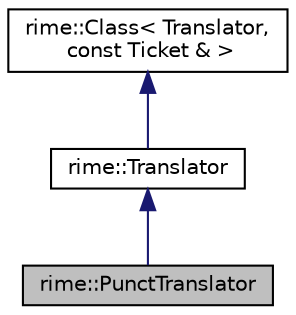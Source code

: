 digraph "rime::PunctTranslator"
{
  edge [fontname="Helvetica",fontsize="10",labelfontname="Helvetica",labelfontsize="10"];
  node [fontname="Helvetica",fontsize="10",shape=record];
  Node1 [label="rime::PunctTranslator",height=0.2,width=0.4,color="black", fillcolor="grey75", style="filled" fontcolor="black"];
  Node2 -> Node1 [dir="back",color="midnightblue",fontsize="10",style="solid",fontname="Helvetica"];
  Node2 [label="rime::Translator",height=0.2,width=0.4,color="black", fillcolor="white", style="filled",URL="$a00220.html"];
  Node3 -> Node2 [dir="back",color="midnightblue",fontsize="10",style="solid",fontname="Helvetica"];
  Node3 [label="rime::Class\< Translator,\l const Ticket & \>",height=0.2,width=0.4,color="black", fillcolor="white", style="filled",URL="$a00017.html"];
}
